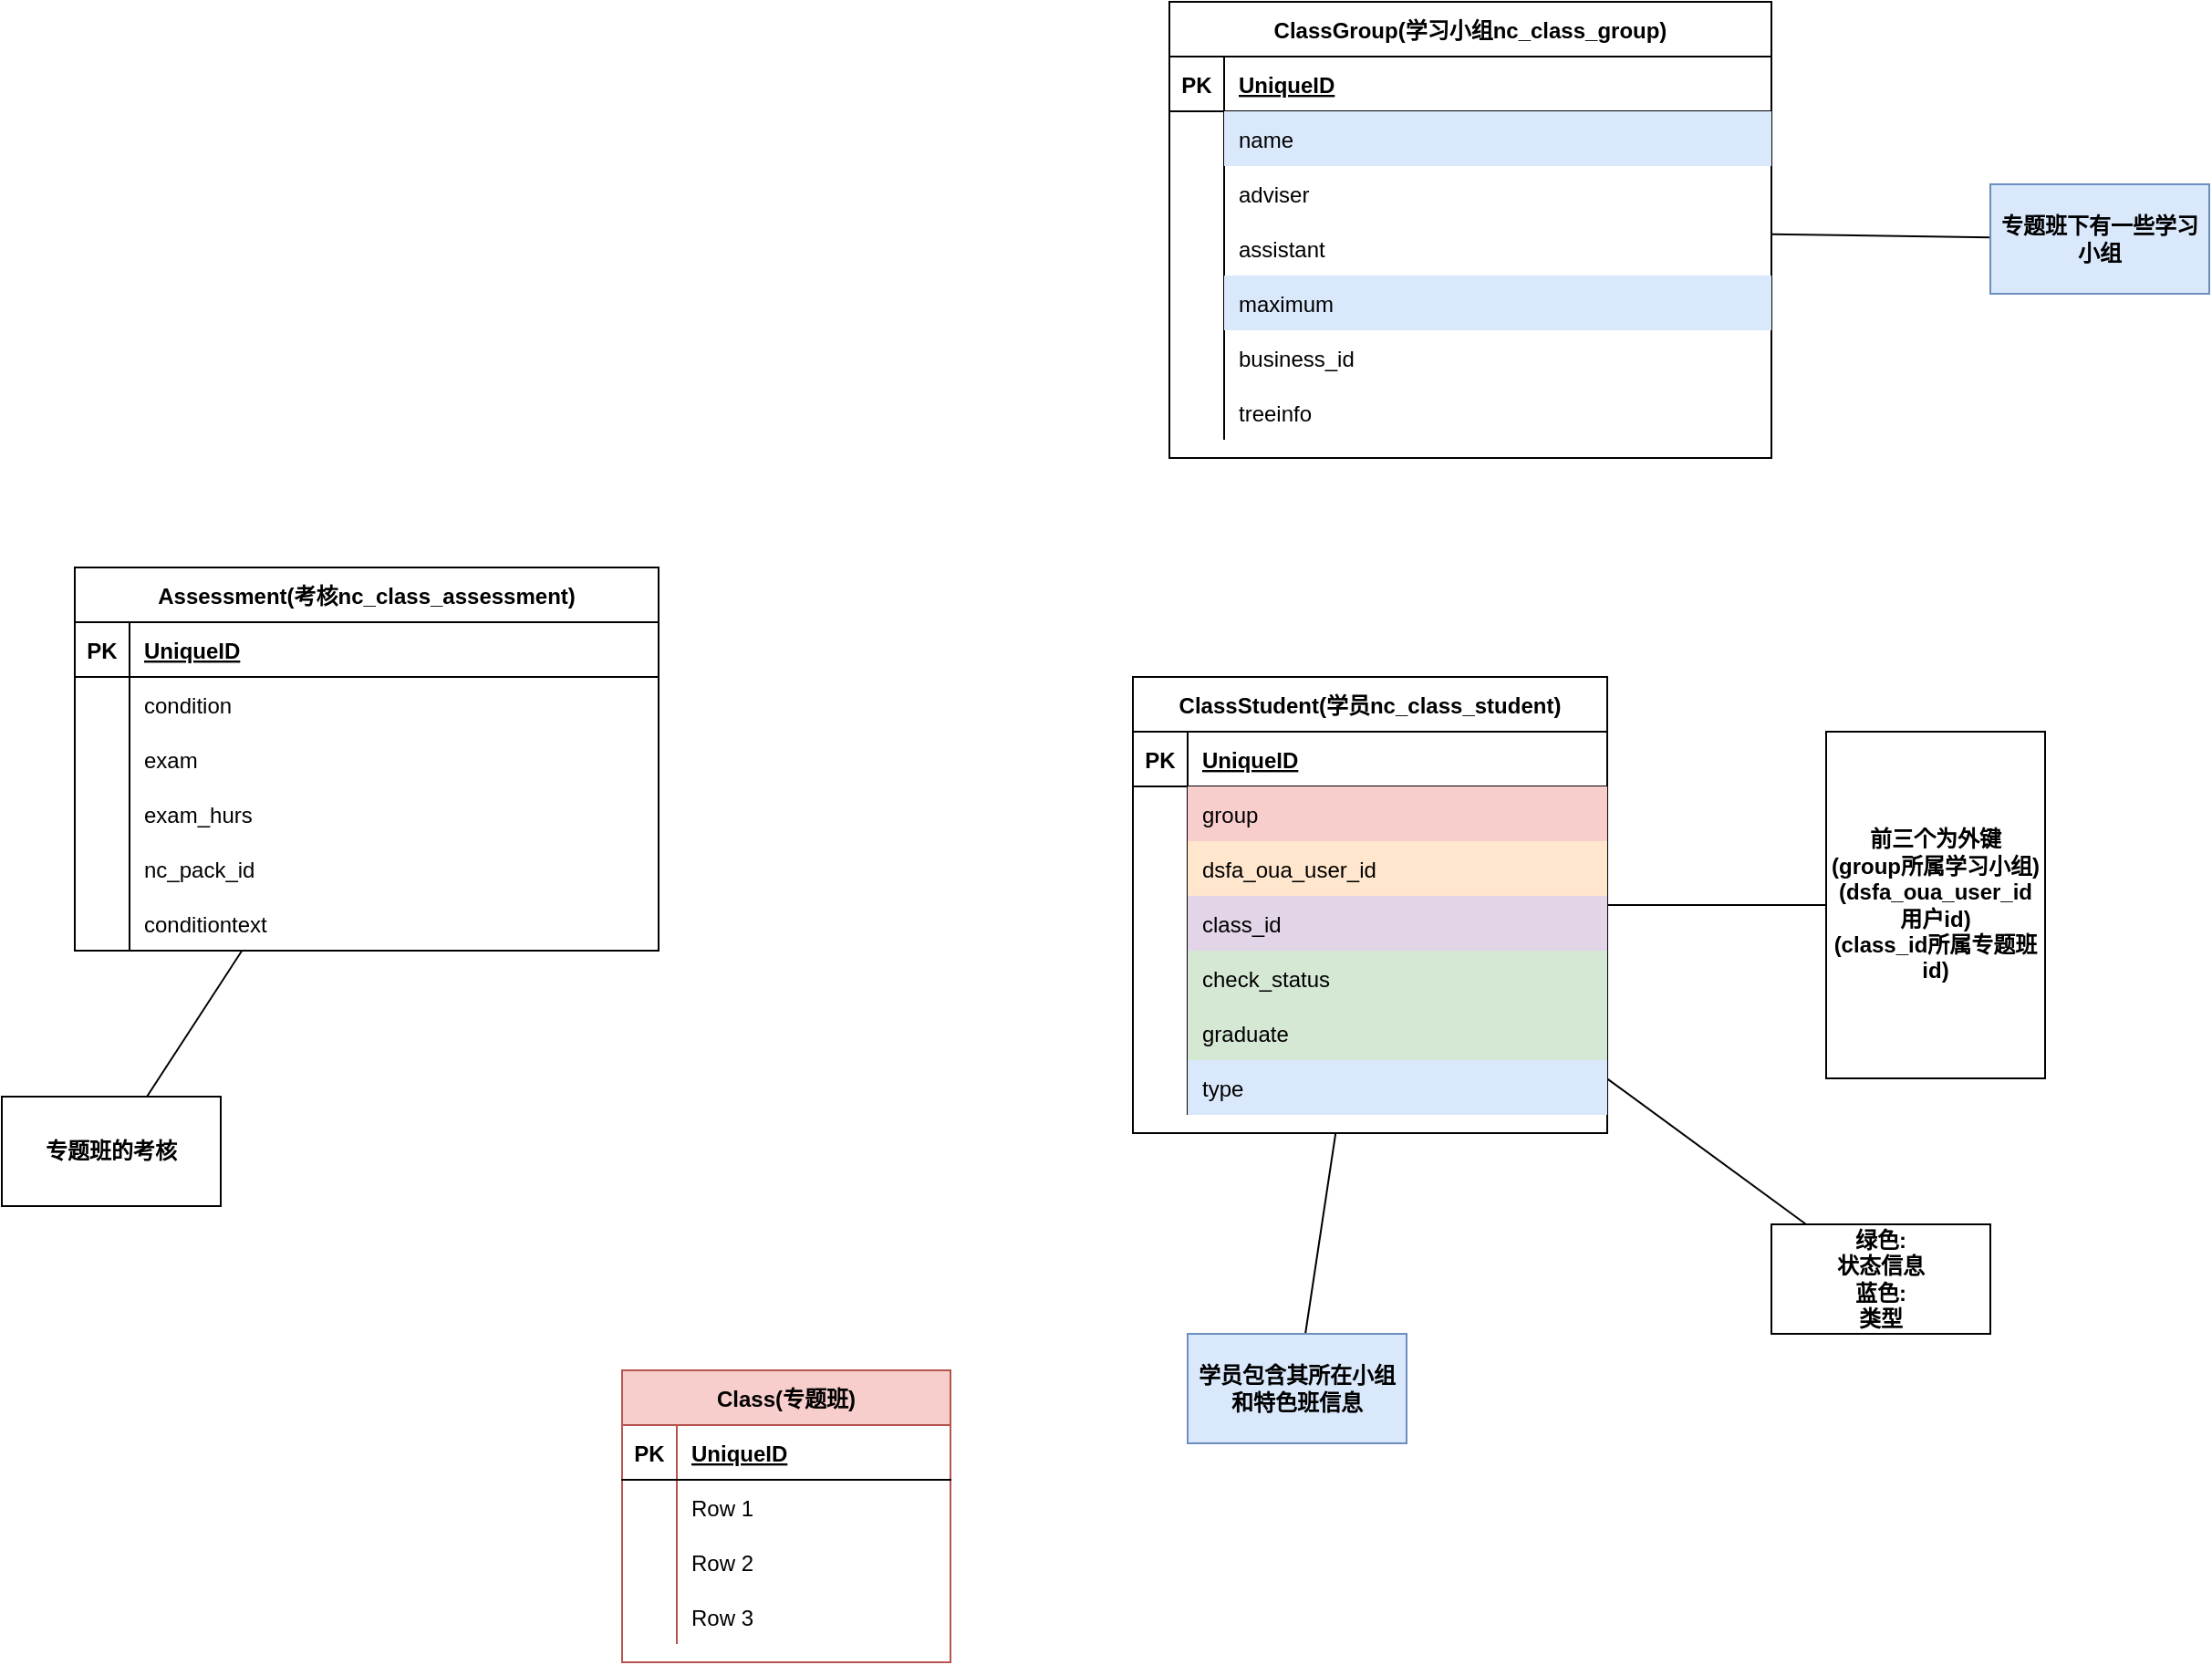 <mxfile version="14.6.13" type="device"><diagram id="sCYwiNdideir2P7QALzN" name="第 1 页"><mxGraphModel dx="1408" dy="808" grid="1" gridSize="10" guides="1" tooltips="1" connect="1" arrows="1" fold="1" page="1" pageScale="1" pageWidth="3300" pageHeight="4681" math="0" shadow="0"><root><mxCell id="0"/><mxCell id="1" parent="0"/><mxCell id="VegK6k5Y1WBCFpC0rWrH-2" value="Class(专题班)" style="shape=table;startSize=30;container=1;collapsible=1;childLayout=tableLayout;fixedRows=1;rowLines=0;fontStyle=1;align=center;resizeLast=1;fillColor=#f8cecc;strokeColor=#b85450;" parent="1" vertex="1"><mxGeometry x="920" y="1460" width="180" height="160" as="geometry"/></mxCell><mxCell id="VegK6k5Y1WBCFpC0rWrH-3" value="" style="shape=partialRectangle;collapsible=0;dropTarget=0;pointerEvents=0;fillColor=none;top=0;left=0;bottom=1;right=0;points=[[0,0.5],[1,0.5]];portConstraint=eastwest;" parent="VegK6k5Y1WBCFpC0rWrH-2" vertex="1"><mxGeometry y="30" width="180" height="30" as="geometry"/></mxCell><mxCell id="VegK6k5Y1WBCFpC0rWrH-4" value="PK" style="shape=partialRectangle;connectable=0;fillColor=none;top=0;left=0;bottom=0;right=0;fontStyle=1;overflow=hidden;" parent="VegK6k5Y1WBCFpC0rWrH-3" vertex="1"><mxGeometry width="30" height="30" as="geometry"/></mxCell><mxCell id="VegK6k5Y1WBCFpC0rWrH-5" value="UniqueID" style="shape=partialRectangle;connectable=0;fillColor=none;top=0;left=0;bottom=0;right=0;align=left;spacingLeft=6;fontStyle=5;overflow=hidden;" parent="VegK6k5Y1WBCFpC0rWrH-3" vertex="1"><mxGeometry x="30" width="150" height="30" as="geometry"/></mxCell><mxCell id="VegK6k5Y1WBCFpC0rWrH-6" value="" style="shape=partialRectangle;collapsible=0;dropTarget=0;pointerEvents=0;fillColor=none;top=0;left=0;bottom=0;right=0;points=[[0,0.5],[1,0.5]];portConstraint=eastwest;" parent="VegK6k5Y1WBCFpC0rWrH-2" vertex="1"><mxGeometry y="60" width="180" height="30" as="geometry"/></mxCell><mxCell id="VegK6k5Y1WBCFpC0rWrH-7" value="" style="shape=partialRectangle;connectable=0;fillColor=none;top=0;left=0;bottom=0;right=0;editable=1;overflow=hidden;" parent="VegK6k5Y1WBCFpC0rWrH-6" vertex="1"><mxGeometry width="30" height="30" as="geometry"/></mxCell><mxCell id="VegK6k5Y1WBCFpC0rWrH-8" value="Row 1" style="shape=partialRectangle;connectable=0;fillColor=none;top=0;left=0;bottom=0;right=0;align=left;spacingLeft=6;overflow=hidden;" parent="VegK6k5Y1WBCFpC0rWrH-6" vertex="1"><mxGeometry x="30" width="150" height="30" as="geometry"/></mxCell><mxCell id="VegK6k5Y1WBCFpC0rWrH-9" value="" style="shape=partialRectangle;collapsible=0;dropTarget=0;pointerEvents=0;fillColor=none;top=0;left=0;bottom=0;right=0;points=[[0,0.5],[1,0.5]];portConstraint=eastwest;" parent="VegK6k5Y1WBCFpC0rWrH-2" vertex="1"><mxGeometry y="90" width="180" height="30" as="geometry"/></mxCell><mxCell id="VegK6k5Y1WBCFpC0rWrH-10" value="" style="shape=partialRectangle;connectable=0;fillColor=none;top=0;left=0;bottom=0;right=0;editable=1;overflow=hidden;" parent="VegK6k5Y1WBCFpC0rWrH-9" vertex="1"><mxGeometry width="30" height="30" as="geometry"/></mxCell><mxCell id="VegK6k5Y1WBCFpC0rWrH-11" value="Row 2" style="shape=partialRectangle;connectable=0;fillColor=none;top=0;left=0;bottom=0;right=0;align=left;spacingLeft=6;overflow=hidden;" parent="VegK6k5Y1WBCFpC0rWrH-9" vertex="1"><mxGeometry x="30" width="150" height="30" as="geometry"/></mxCell><mxCell id="VegK6k5Y1WBCFpC0rWrH-12" value="" style="shape=partialRectangle;collapsible=0;dropTarget=0;pointerEvents=0;fillColor=none;top=0;left=0;bottom=0;right=0;points=[[0,0.5],[1,0.5]];portConstraint=eastwest;" parent="VegK6k5Y1WBCFpC0rWrH-2" vertex="1"><mxGeometry y="120" width="180" height="30" as="geometry"/></mxCell><mxCell id="VegK6k5Y1WBCFpC0rWrH-13" value="" style="shape=partialRectangle;connectable=0;fillColor=none;top=0;left=0;bottom=0;right=0;editable=1;overflow=hidden;" parent="VegK6k5Y1WBCFpC0rWrH-12" vertex="1"><mxGeometry width="30" height="30" as="geometry"/></mxCell><mxCell id="VegK6k5Y1WBCFpC0rWrH-14" value="Row 3" style="shape=partialRectangle;connectable=0;fillColor=none;top=0;left=0;bottom=0;right=0;align=left;spacingLeft=6;overflow=hidden;" parent="VegK6k5Y1WBCFpC0rWrH-12" vertex="1"><mxGeometry x="30" width="150" height="30" as="geometry"/></mxCell><mxCell id="VegK6k5Y1WBCFpC0rWrH-82" value="" style="rounded=0;orthogonalLoop=1;jettySize=auto;html=1;endArrow=none;endFill=0;" parent="1" source="VegK6k5Y1WBCFpC0rWrH-15" target="VegK6k5Y1WBCFpC0rWrH-81" edge="1"><mxGeometry relative="1" as="geometry"/></mxCell><mxCell id="VegK6k5Y1WBCFpC0rWrH-15" value="ClassGroup(学习小组nc_class_group)" style="shape=table;startSize=30;container=1;collapsible=1;childLayout=tableLayout;fixedRows=1;rowLines=0;fontStyle=1;align=center;resizeLast=1;" parent="1" vertex="1"><mxGeometry x="1220" y="710" width="330" height="250" as="geometry"/></mxCell><mxCell id="VegK6k5Y1WBCFpC0rWrH-16" value="" style="shape=partialRectangle;collapsible=0;dropTarget=0;pointerEvents=0;fillColor=none;top=0;left=0;bottom=1;right=0;points=[[0,0.5],[1,0.5]];portConstraint=eastwest;" parent="VegK6k5Y1WBCFpC0rWrH-15" vertex="1"><mxGeometry y="30" width="330" height="30" as="geometry"/></mxCell><mxCell id="VegK6k5Y1WBCFpC0rWrH-17" value="PK" style="shape=partialRectangle;connectable=0;fillColor=none;top=0;left=0;bottom=0;right=0;fontStyle=1;overflow=hidden;" parent="VegK6k5Y1WBCFpC0rWrH-16" vertex="1"><mxGeometry width="30" height="30" as="geometry"/></mxCell><mxCell id="VegK6k5Y1WBCFpC0rWrH-18" value="UniqueID" style="shape=partialRectangle;connectable=0;fillColor=none;top=0;left=0;bottom=0;right=0;align=left;spacingLeft=6;fontStyle=5;overflow=hidden;" parent="VegK6k5Y1WBCFpC0rWrH-16" vertex="1"><mxGeometry x="30" width="300" height="30" as="geometry"/></mxCell><mxCell id="VegK6k5Y1WBCFpC0rWrH-19" value="" style="shape=partialRectangle;collapsible=0;dropTarget=0;pointerEvents=0;fillColor=none;top=0;left=0;bottom=0;right=0;points=[[0,0.5],[1,0.5]];portConstraint=eastwest;" parent="VegK6k5Y1WBCFpC0rWrH-15" vertex="1"><mxGeometry y="60" width="330" height="30" as="geometry"/></mxCell><mxCell id="VegK6k5Y1WBCFpC0rWrH-20" value="" style="shape=partialRectangle;connectable=0;fillColor=none;top=0;left=0;bottom=0;right=0;editable=1;overflow=hidden;" parent="VegK6k5Y1WBCFpC0rWrH-19" vertex="1"><mxGeometry width="30" height="30" as="geometry"/></mxCell><mxCell id="VegK6k5Y1WBCFpC0rWrH-21" value="name" style="shape=partialRectangle;connectable=0;fillColor=#dae8fc;top=0;left=0;bottom=0;right=0;align=left;spacingLeft=6;overflow=hidden;strokeColor=#6c8ebf;" parent="VegK6k5Y1WBCFpC0rWrH-19" vertex="1"><mxGeometry x="30" width="300" height="30" as="geometry"/></mxCell><mxCell id="VegK6k5Y1WBCFpC0rWrH-22" value="" style="shape=partialRectangle;collapsible=0;dropTarget=0;pointerEvents=0;fillColor=none;top=0;left=0;bottom=0;right=0;points=[[0,0.5],[1,0.5]];portConstraint=eastwest;" parent="VegK6k5Y1WBCFpC0rWrH-15" vertex="1"><mxGeometry y="90" width="330" height="30" as="geometry"/></mxCell><mxCell id="VegK6k5Y1WBCFpC0rWrH-23" value="" style="shape=partialRectangle;connectable=0;fillColor=none;top=0;left=0;bottom=0;right=0;editable=1;overflow=hidden;" parent="VegK6k5Y1WBCFpC0rWrH-22" vertex="1"><mxGeometry width="30" height="30" as="geometry"/></mxCell><mxCell id="VegK6k5Y1WBCFpC0rWrH-24" value="adviser" style="shape=partialRectangle;connectable=0;fillColor=none;top=0;left=0;bottom=0;right=0;align=left;spacingLeft=6;overflow=hidden;" parent="VegK6k5Y1WBCFpC0rWrH-22" vertex="1"><mxGeometry x="30" width="300" height="30" as="geometry"/></mxCell><mxCell id="VegK6k5Y1WBCFpC0rWrH-25" value="" style="shape=partialRectangle;collapsible=0;dropTarget=0;pointerEvents=0;fillColor=none;top=0;left=0;bottom=0;right=0;points=[[0,0.5],[1,0.5]];portConstraint=eastwest;" parent="VegK6k5Y1WBCFpC0rWrH-15" vertex="1"><mxGeometry y="120" width="330" height="30" as="geometry"/></mxCell><mxCell id="VegK6k5Y1WBCFpC0rWrH-26" value="" style="shape=partialRectangle;connectable=0;fillColor=none;top=0;left=0;bottom=0;right=0;editable=1;overflow=hidden;" parent="VegK6k5Y1WBCFpC0rWrH-25" vertex="1"><mxGeometry width="30" height="30" as="geometry"/></mxCell><mxCell id="VegK6k5Y1WBCFpC0rWrH-27" value="assistant" style="shape=partialRectangle;connectable=0;fillColor=none;top=0;left=0;bottom=0;right=0;align=left;spacingLeft=6;overflow=hidden;" parent="VegK6k5Y1WBCFpC0rWrH-25" vertex="1"><mxGeometry x="30" width="300" height="30" as="geometry"/></mxCell><mxCell id="VegK6k5Y1WBCFpC0rWrH-54" value="" style="shape=partialRectangle;collapsible=0;dropTarget=0;pointerEvents=0;fillColor=none;top=0;left=0;bottom=0;right=0;points=[[0,0.5],[1,0.5]];portConstraint=eastwest;" parent="VegK6k5Y1WBCFpC0rWrH-15" vertex="1"><mxGeometry y="150" width="330" height="30" as="geometry"/></mxCell><mxCell id="VegK6k5Y1WBCFpC0rWrH-55" value="" style="shape=partialRectangle;connectable=0;fillColor=none;top=0;left=0;bottom=0;right=0;editable=1;overflow=hidden;" parent="VegK6k5Y1WBCFpC0rWrH-54" vertex="1"><mxGeometry width="30" height="30" as="geometry"/></mxCell><mxCell id="VegK6k5Y1WBCFpC0rWrH-56" value="maximum" style="shape=partialRectangle;connectable=0;fillColor=#dae8fc;top=0;left=0;bottom=0;right=0;align=left;spacingLeft=6;overflow=hidden;strokeColor=#6c8ebf;" parent="VegK6k5Y1WBCFpC0rWrH-54" vertex="1"><mxGeometry x="30" width="300" height="30" as="geometry"/></mxCell><mxCell id="VegK6k5Y1WBCFpC0rWrH-57" value="" style="shape=partialRectangle;collapsible=0;dropTarget=0;pointerEvents=0;fillColor=none;top=0;left=0;bottom=0;right=0;points=[[0,0.5],[1,0.5]];portConstraint=eastwest;" parent="VegK6k5Y1WBCFpC0rWrH-15" vertex="1"><mxGeometry y="180" width="330" height="30" as="geometry"/></mxCell><mxCell id="VegK6k5Y1WBCFpC0rWrH-58" value="" style="shape=partialRectangle;connectable=0;fillColor=none;top=0;left=0;bottom=0;right=0;editable=1;overflow=hidden;" parent="VegK6k5Y1WBCFpC0rWrH-57" vertex="1"><mxGeometry width="30" height="30" as="geometry"/></mxCell><mxCell id="VegK6k5Y1WBCFpC0rWrH-59" value="business_id" style="shape=partialRectangle;connectable=0;fillColor=none;top=0;left=0;bottom=0;right=0;align=left;spacingLeft=6;overflow=hidden;" parent="VegK6k5Y1WBCFpC0rWrH-57" vertex="1"><mxGeometry x="30" width="300" height="30" as="geometry"/></mxCell><mxCell id="VegK6k5Y1WBCFpC0rWrH-60" value="" style="shape=partialRectangle;collapsible=0;dropTarget=0;pointerEvents=0;fillColor=none;top=0;left=0;bottom=0;right=0;points=[[0,0.5],[1,0.5]];portConstraint=eastwest;" parent="VegK6k5Y1WBCFpC0rWrH-15" vertex="1"><mxGeometry y="210" width="330" height="30" as="geometry"/></mxCell><mxCell id="VegK6k5Y1WBCFpC0rWrH-61" value="" style="shape=partialRectangle;connectable=0;fillColor=none;top=0;left=0;bottom=0;right=0;editable=1;overflow=hidden;" parent="VegK6k5Y1WBCFpC0rWrH-60" vertex="1"><mxGeometry width="30" height="30" as="geometry"/></mxCell><mxCell id="VegK6k5Y1WBCFpC0rWrH-62" value="treeinfo" style="shape=partialRectangle;connectable=0;fillColor=none;top=0;left=0;bottom=0;right=0;align=left;spacingLeft=6;overflow=hidden;" parent="VegK6k5Y1WBCFpC0rWrH-60" vertex="1"><mxGeometry x="30" width="300" height="30" as="geometry"/></mxCell><mxCell id="VegK6k5Y1WBCFpC0rWrH-90" value="" style="edgeStyle=none;rounded=0;orthogonalLoop=1;jettySize=auto;html=1;endArrow=none;endFill=0;" parent="1" source="VegK6k5Y1WBCFpC0rWrH-28" target="VegK6k5Y1WBCFpC0rWrH-89" edge="1"><mxGeometry relative="1" as="geometry"/></mxCell><mxCell id="VegK6k5Y1WBCFpC0rWrH-92" value="" style="edgeStyle=none;rounded=0;orthogonalLoop=1;jettySize=auto;html=1;endArrow=none;endFill=0;" parent="1" source="VegK6k5Y1WBCFpC0rWrH-28" target="VegK6k5Y1WBCFpC0rWrH-91" edge="1"><mxGeometry relative="1" as="geometry"/></mxCell><mxCell id="VegK6k5Y1WBCFpC0rWrH-94" value="" style="edgeStyle=none;rounded=0;orthogonalLoop=1;jettySize=auto;html=1;endArrow=none;endFill=0;" parent="1" source="VegK6k5Y1WBCFpC0rWrH-28" target="VegK6k5Y1WBCFpC0rWrH-93" edge="1"><mxGeometry relative="1" as="geometry"/></mxCell><mxCell id="VegK6k5Y1WBCFpC0rWrH-28" value="ClassStudent(学员nc_class_student)" style="shape=table;startSize=30;container=1;collapsible=1;childLayout=tableLayout;fixedRows=1;rowLines=0;fontStyle=1;align=center;resizeLast=1;" parent="1" vertex="1"><mxGeometry x="1200" y="1080" width="260" height="250" as="geometry"/></mxCell><mxCell id="VegK6k5Y1WBCFpC0rWrH-29" value="" style="shape=partialRectangle;collapsible=0;dropTarget=0;pointerEvents=0;fillColor=none;top=0;left=0;bottom=1;right=0;points=[[0,0.5],[1,0.5]];portConstraint=eastwest;" parent="VegK6k5Y1WBCFpC0rWrH-28" vertex="1"><mxGeometry y="30" width="260" height="30" as="geometry"/></mxCell><mxCell id="VegK6k5Y1WBCFpC0rWrH-30" value="PK" style="shape=partialRectangle;connectable=0;fillColor=none;top=0;left=0;bottom=0;right=0;fontStyle=1;overflow=hidden;" parent="VegK6k5Y1WBCFpC0rWrH-29" vertex="1"><mxGeometry width="30" height="30" as="geometry"/></mxCell><mxCell id="VegK6k5Y1WBCFpC0rWrH-31" value="UniqueID" style="shape=partialRectangle;connectable=0;fillColor=none;top=0;left=0;bottom=0;right=0;align=left;spacingLeft=6;fontStyle=5;overflow=hidden;" parent="VegK6k5Y1WBCFpC0rWrH-29" vertex="1"><mxGeometry x="30" width="230" height="30" as="geometry"/></mxCell><mxCell id="VegK6k5Y1WBCFpC0rWrH-32" value="" style="shape=partialRectangle;collapsible=0;dropTarget=0;pointerEvents=0;fillColor=none;top=0;left=0;bottom=0;right=0;points=[[0,0.5],[1,0.5]];portConstraint=eastwest;" parent="VegK6k5Y1WBCFpC0rWrH-28" vertex="1"><mxGeometry y="60" width="260" height="30" as="geometry"/></mxCell><mxCell id="VegK6k5Y1WBCFpC0rWrH-33" value="" style="shape=partialRectangle;connectable=0;fillColor=none;top=0;left=0;bottom=0;right=0;editable=1;overflow=hidden;" parent="VegK6k5Y1WBCFpC0rWrH-32" vertex="1"><mxGeometry width="30" height="30" as="geometry"/></mxCell><mxCell id="VegK6k5Y1WBCFpC0rWrH-34" value="group" style="shape=partialRectangle;connectable=0;fillColor=#f8cecc;top=0;left=0;bottom=0;right=0;align=left;spacingLeft=6;overflow=hidden;strokeColor=#b85450;" parent="VegK6k5Y1WBCFpC0rWrH-32" vertex="1"><mxGeometry x="30" width="230" height="30" as="geometry"/></mxCell><mxCell id="VegK6k5Y1WBCFpC0rWrH-35" value="" style="shape=partialRectangle;collapsible=0;dropTarget=0;pointerEvents=0;fillColor=none;top=0;left=0;bottom=0;right=0;points=[[0,0.5],[1,0.5]];portConstraint=eastwest;" parent="VegK6k5Y1WBCFpC0rWrH-28" vertex="1"><mxGeometry y="90" width="260" height="30" as="geometry"/></mxCell><mxCell id="VegK6k5Y1WBCFpC0rWrH-36" value="&#10;&#10;&lt;span style=&quot;color: rgb(96, 98, 102); font-size: 14px; font-style: normal; font-weight: 400; letter-spacing: normal; text-align: center; text-indent: 0px; text-transform: none; word-spacing: 0px; background-color: rgb(245, 247, 250); display: inline; float: none;&quot;&gt;dsfa_oua_user_id&lt;/span&gt;&#10;&#10;" style="shape=partialRectangle;connectable=0;fillColor=none;top=0;left=0;bottom=0;right=0;editable=1;overflow=hidden;" parent="VegK6k5Y1WBCFpC0rWrH-35" vertex="1"><mxGeometry width="30" height="30" as="geometry"/></mxCell><mxCell id="VegK6k5Y1WBCFpC0rWrH-37" value="dsfa_oua_user_id" style="shape=partialRectangle;connectable=0;fillColor=#ffe6cc;top=0;left=0;bottom=0;right=0;align=left;spacingLeft=6;overflow=hidden;strokeColor=#d79b00;" parent="VegK6k5Y1WBCFpC0rWrH-35" vertex="1"><mxGeometry x="30" width="230" height="30" as="geometry"/></mxCell><mxCell id="VegK6k5Y1WBCFpC0rWrH-38" value="" style="shape=partialRectangle;collapsible=0;dropTarget=0;pointerEvents=0;fillColor=none;top=0;left=0;bottom=0;right=0;points=[[0,0.5],[1,0.5]];portConstraint=eastwest;" parent="VegK6k5Y1WBCFpC0rWrH-28" vertex="1"><mxGeometry y="120" width="260" height="30" as="geometry"/></mxCell><mxCell id="VegK6k5Y1WBCFpC0rWrH-39" value="" style="shape=partialRectangle;connectable=0;fillColor=none;top=0;left=0;bottom=0;right=0;editable=1;overflow=hidden;" parent="VegK6k5Y1WBCFpC0rWrH-38" vertex="1"><mxGeometry width="30" height="30" as="geometry"/></mxCell><mxCell id="VegK6k5Y1WBCFpC0rWrH-40" value="class_id" style="shape=partialRectangle;connectable=0;fillColor=#e1d5e7;top=0;left=0;bottom=0;right=0;align=left;spacingLeft=6;overflow=hidden;strokeColor=#9673a6;" parent="VegK6k5Y1WBCFpC0rWrH-38" vertex="1"><mxGeometry x="30" width="230" height="30" as="geometry"/></mxCell><mxCell id="VegK6k5Y1WBCFpC0rWrH-63" value="" style="shape=partialRectangle;collapsible=0;dropTarget=0;pointerEvents=0;fillColor=none;top=0;left=0;bottom=0;right=0;points=[[0,0.5],[1,0.5]];portConstraint=eastwest;" parent="VegK6k5Y1WBCFpC0rWrH-28" vertex="1"><mxGeometry y="150" width="260" height="30" as="geometry"/></mxCell><mxCell id="VegK6k5Y1WBCFpC0rWrH-64" value="" style="shape=partialRectangle;connectable=0;fillColor=none;top=0;left=0;bottom=0;right=0;editable=1;overflow=hidden;" parent="VegK6k5Y1WBCFpC0rWrH-63" vertex="1"><mxGeometry width="30" height="30" as="geometry"/></mxCell><mxCell id="VegK6k5Y1WBCFpC0rWrH-65" value="check_status" style="shape=partialRectangle;connectable=0;fillColor=#d5e8d4;top=0;left=0;bottom=0;right=0;align=left;spacingLeft=6;overflow=hidden;strokeColor=#82b366;" parent="VegK6k5Y1WBCFpC0rWrH-63" vertex="1"><mxGeometry x="30" width="230" height="30" as="geometry"/></mxCell><mxCell id="VegK6k5Y1WBCFpC0rWrH-66" value="" style="shape=partialRectangle;collapsible=0;dropTarget=0;pointerEvents=0;fillColor=none;top=0;left=0;bottom=0;right=0;points=[[0,0.5],[1,0.5]];portConstraint=eastwest;" parent="VegK6k5Y1WBCFpC0rWrH-28" vertex="1"><mxGeometry y="180" width="260" height="30" as="geometry"/></mxCell><mxCell id="VegK6k5Y1WBCFpC0rWrH-67" value="" style="shape=partialRectangle;connectable=0;fillColor=none;top=0;left=0;bottom=0;right=0;editable=1;overflow=hidden;" parent="VegK6k5Y1WBCFpC0rWrH-66" vertex="1"><mxGeometry width="30" height="30" as="geometry"/></mxCell><mxCell id="VegK6k5Y1WBCFpC0rWrH-68" value="graduate" style="shape=partialRectangle;connectable=0;fillColor=#d5e8d4;top=0;left=0;bottom=0;right=0;align=left;spacingLeft=6;overflow=hidden;strokeColor=#82b366;" parent="VegK6k5Y1WBCFpC0rWrH-66" vertex="1"><mxGeometry x="30" width="230" height="30" as="geometry"/></mxCell><mxCell id="VegK6k5Y1WBCFpC0rWrH-69" value="" style="shape=partialRectangle;collapsible=0;dropTarget=0;pointerEvents=0;fillColor=none;top=0;left=0;bottom=0;right=0;points=[[0,0.5],[1,0.5]];portConstraint=eastwest;" parent="VegK6k5Y1WBCFpC0rWrH-28" vertex="1"><mxGeometry y="210" width="260" height="30" as="geometry"/></mxCell><mxCell id="VegK6k5Y1WBCFpC0rWrH-70" value="" style="shape=partialRectangle;connectable=0;fillColor=none;top=0;left=0;bottom=0;right=0;editable=1;overflow=hidden;" parent="VegK6k5Y1WBCFpC0rWrH-69" vertex="1"><mxGeometry width="30" height="30" as="geometry"/></mxCell><mxCell id="VegK6k5Y1WBCFpC0rWrH-71" value="type" style="shape=partialRectangle;connectable=0;fillColor=#dae8fc;top=0;left=0;bottom=0;right=0;align=left;spacingLeft=6;overflow=hidden;strokeColor=#6c8ebf;" parent="VegK6k5Y1WBCFpC0rWrH-69" vertex="1"><mxGeometry x="30" width="230" height="30" as="geometry"/></mxCell><mxCell id="WFaye5lr8HaXOcUq4GNZ-5" value="" style="rounded=0;orthogonalLoop=1;jettySize=auto;html=1;endArrow=none;endFill=0;" edge="1" parent="1" source="VegK6k5Y1WBCFpC0rWrH-41" target="WFaye5lr8HaXOcUq4GNZ-4"><mxGeometry relative="1" as="geometry"/></mxCell><mxCell id="VegK6k5Y1WBCFpC0rWrH-41" value="Assessment(考核nc_class_assessment)" style="shape=table;startSize=30;container=1;collapsible=1;childLayout=tableLayout;fixedRows=1;rowLines=0;fontStyle=1;align=center;resizeLast=1;" parent="1" vertex="1"><mxGeometry x="620" y="1020" width="320" height="210" as="geometry"/></mxCell><mxCell id="VegK6k5Y1WBCFpC0rWrH-42" value="" style="shape=partialRectangle;collapsible=0;dropTarget=0;pointerEvents=0;fillColor=none;top=0;left=0;bottom=1;right=0;points=[[0,0.5],[1,0.5]];portConstraint=eastwest;" parent="VegK6k5Y1WBCFpC0rWrH-41" vertex="1"><mxGeometry y="30" width="320" height="30" as="geometry"/></mxCell><mxCell id="VegK6k5Y1WBCFpC0rWrH-43" value="PK" style="shape=partialRectangle;connectable=0;fillColor=none;top=0;left=0;bottom=0;right=0;fontStyle=1;overflow=hidden;" parent="VegK6k5Y1WBCFpC0rWrH-42" vertex="1"><mxGeometry width="30" height="30" as="geometry"/></mxCell><mxCell id="VegK6k5Y1WBCFpC0rWrH-44" value="UniqueID" style="shape=partialRectangle;connectable=0;fillColor=none;top=0;left=0;bottom=0;right=0;align=left;spacingLeft=6;fontStyle=5;overflow=hidden;" parent="VegK6k5Y1WBCFpC0rWrH-42" vertex="1"><mxGeometry x="30" width="290" height="30" as="geometry"/></mxCell><mxCell id="VegK6k5Y1WBCFpC0rWrH-45" value="" style="shape=partialRectangle;collapsible=0;dropTarget=0;pointerEvents=0;fillColor=none;top=0;left=0;bottom=0;right=0;points=[[0,0.5],[1,0.5]];portConstraint=eastwest;" parent="VegK6k5Y1WBCFpC0rWrH-41" vertex="1"><mxGeometry y="60" width="320" height="30" as="geometry"/></mxCell><mxCell id="VegK6k5Y1WBCFpC0rWrH-46" value="" style="shape=partialRectangle;connectable=0;fillColor=none;top=0;left=0;bottom=0;right=0;editable=1;overflow=hidden;" parent="VegK6k5Y1WBCFpC0rWrH-45" vertex="1"><mxGeometry width="30" height="30" as="geometry"/></mxCell><mxCell id="VegK6k5Y1WBCFpC0rWrH-47" value="condition" style="shape=partialRectangle;connectable=0;fillColor=none;top=0;left=0;bottom=0;right=0;align=left;spacingLeft=6;overflow=hidden;" parent="VegK6k5Y1WBCFpC0rWrH-45" vertex="1"><mxGeometry x="30" width="290" height="30" as="geometry"/></mxCell><mxCell id="VegK6k5Y1WBCFpC0rWrH-48" value="" style="shape=partialRectangle;collapsible=0;dropTarget=0;pointerEvents=0;fillColor=none;top=0;left=0;bottom=0;right=0;points=[[0,0.5],[1,0.5]];portConstraint=eastwest;" parent="VegK6k5Y1WBCFpC0rWrH-41" vertex="1"><mxGeometry y="90" width="320" height="30" as="geometry"/></mxCell><mxCell id="VegK6k5Y1WBCFpC0rWrH-49" value="" style="shape=partialRectangle;connectable=0;fillColor=none;top=0;left=0;bottom=0;right=0;editable=1;overflow=hidden;" parent="VegK6k5Y1WBCFpC0rWrH-48" vertex="1"><mxGeometry width="30" height="30" as="geometry"/></mxCell><mxCell id="VegK6k5Y1WBCFpC0rWrH-50" value="exam" style="shape=partialRectangle;connectable=0;fillColor=none;top=0;left=0;bottom=0;right=0;align=left;spacingLeft=6;overflow=hidden;" parent="VegK6k5Y1WBCFpC0rWrH-48" vertex="1"><mxGeometry x="30" width="290" height="30" as="geometry"/></mxCell><mxCell id="VegK6k5Y1WBCFpC0rWrH-51" value="" style="shape=partialRectangle;collapsible=0;dropTarget=0;pointerEvents=0;fillColor=none;top=0;left=0;bottom=0;right=0;points=[[0,0.5],[1,0.5]];portConstraint=eastwest;" parent="VegK6k5Y1WBCFpC0rWrH-41" vertex="1"><mxGeometry y="120" width="320" height="30" as="geometry"/></mxCell><mxCell id="VegK6k5Y1WBCFpC0rWrH-52" value="" style="shape=partialRectangle;connectable=0;fillColor=none;top=0;left=0;bottom=0;right=0;editable=1;overflow=hidden;" parent="VegK6k5Y1WBCFpC0rWrH-51" vertex="1"><mxGeometry width="30" height="30" as="geometry"/></mxCell><mxCell id="VegK6k5Y1WBCFpC0rWrH-53" value="exam_hurs" style="shape=partialRectangle;connectable=0;fillColor=none;top=0;left=0;bottom=0;right=0;align=left;spacingLeft=6;overflow=hidden;" parent="VegK6k5Y1WBCFpC0rWrH-51" vertex="1"><mxGeometry x="30" width="290" height="30" as="geometry"/></mxCell><mxCell id="VegK6k5Y1WBCFpC0rWrH-72" value="" style="shape=partialRectangle;collapsible=0;dropTarget=0;pointerEvents=0;fillColor=none;top=0;left=0;bottom=0;right=0;points=[[0,0.5],[1,0.5]];portConstraint=eastwest;" parent="VegK6k5Y1WBCFpC0rWrH-41" vertex="1"><mxGeometry y="150" width="320" height="30" as="geometry"/></mxCell><mxCell id="VegK6k5Y1WBCFpC0rWrH-73" value="" style="shape=partialRectangle;connectable=0;fillColor=none;top=0;left=0;bottom=0;right=0;editable=1;overflow=hidden;" parent="VegK6k5Y1WBCFpC0rWrH-72" vertex="1"><mxGeometry width="30" height="30" as="geometry"/></mxCell><mxCell id="VegK6k5Y1WBCFpC0rWrH-74" value="nc_pack_id" style="shape=partialRectangle;connectable=0;fillColor=none;top=0;left=0;bottom=0;right=0;align=left;spacingLeft=6;overflow=hidden;" parent="VegK6k5Y1WBCFpC0rWrH-72" vertex="1"><mxGeometry x="30" width="290" height="30" as="geometry"/></mxCell><mxCell id="VegK6k5Y1WBCFpC0rWrH-75" value="" style="shape=partialRectangle;collapsible=0;dropTarget=0;pointerEvents=0;fillColor=none;top=0;left=0;bottom=0;right=0;points=[[0,0.5],[1,0.5]];portConstraint=eastwest;" parent="VegK6k5Y1WBCFpC0rWrH-41" vertex="1"><mxGeometry y="180" width="320" height="30" as="geometry"/></mxCell><mxCell id="VegK6k5Y1WBCFpC0rWrH-76" value="" style="shape=partialRectangle;connectable=0;fillColor=none;top=0;left=0;bottom=0;right=0;editable=1;overflow=hidden;" parent="VegK6k5Y1WBCFpC0rWrH-75" vertex="1"><mxGeometry width="30" height="30" as="geometry"/></mxCell><mxCell id="VegK6k5Y1WBCFpC0rWrH-77" value="conditiontext" style="shape=partialRectangle;connectable=0;fillColor=none;top=0;left=0;bottom=0;right=0;align=left;spacingLeft=6;overflow=hidden;" parent="VegK6k5Y1WBCFpC0rWrH-75" vertex="1"><mxGeometry x="30" width="290" height="30" as="geometry"/></mxCell><mxCell id="VegK6k5Y1WBCFpC0rWrH-81" value="专题班下有一些学习小组" style="whiteSpace=wrap;html=1;fontStyle=1;startSize=30;fillColor=#dae8fc;strokeColor=#6c8ebf;" parent="1" vertex="1"><mxGeometry x="1670" y="810" width="120" height="60" as="geometry"/></mxCell><mxCell id="VegK6k5Y1WBCFpC0rWrH-89" value="前三个为外键&lt;br&gt;(group所属学习小组)&lt;br&gt;(dsfa_oua_user_id用户id)&lt;br&gt;(class_id所属专题班id)" style="whiteSpace=wrap;html=1;fontStyle=1;startSize=30;" parent="1" vertex="1"><mxGeometry x="1580" y="1110" width="120" height="190" as="geometry"/></mxCell><mxCell id="VegK6k5Y1WBCFpC0rWrH-91" value="绿色:&lt;br&gt;状态信息&lt;br&gt;蓝色:&lt;br&gt;类型" style="whiteSpace=wrap;html=1;fontStyle=1;startSize=30;" parent="1" vertex="1"><mxGeometry x="1550" y="1380" width="120" height="60" as="geometry"/></mxCell><mxCell id="VegK6k5Y1WBCFpC0rWrH-93" value="学员包含其所在小组和特色班信息" style="whiteSpace=wrap;html=1;fontStyle=1;startSize=30;fillColor=#dae8fc;strokeColor=#6c8ebf;" parent="1" vertex="1"><mxGeometry x="1230" y="1440" width="120" height="60" as="geometry"/></mxCell><mxCell id="WFaye5lr8HaXOcUq4GNZ-4" value="专题班的考核" style="whiteSpace=wrap;html=1;fontStyle=1;startSize=30;" vertex="1" parent="1"><mxGeometry x="580" y="1310" width="120" height="60" as="geometry"/></mxCell></root></mxGraphModel></diagram></mxfile>